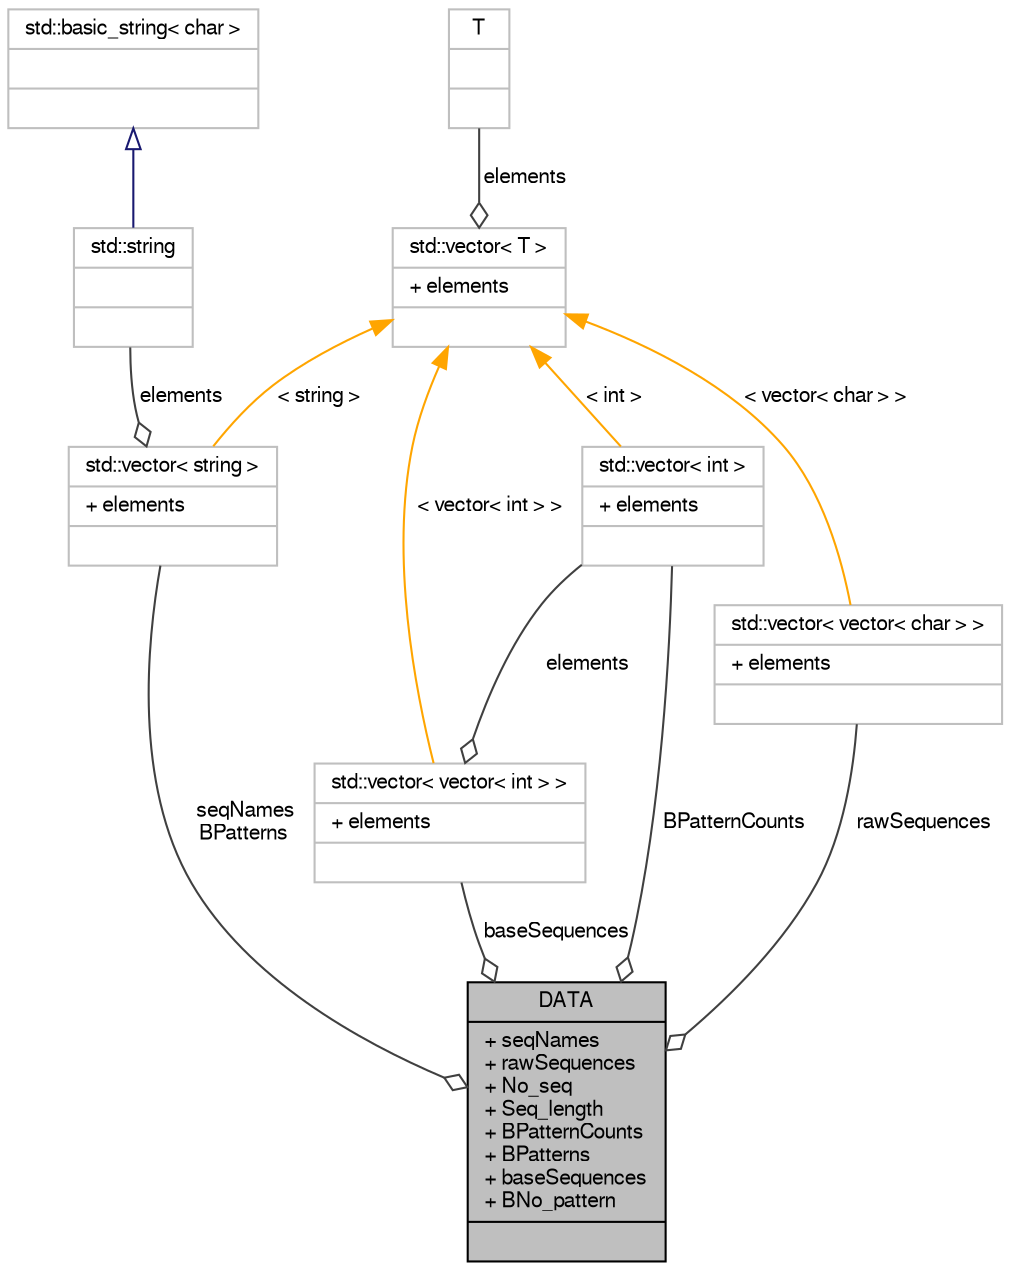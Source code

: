 digraph G
{
  edge [fontname="FreeSans",fontsize="10",labelfontname="FreeSans",labelfontsize="10"];
  node [fontname="FreeSans",fontsize="10",shape=record];
  Node1 [label="{DATA\n|+ seqNames\l+ rawSequences\l+ No_seq\l+ Seq_length\l+ BPatternCounts\l+ BPatterns\l+ baseSequences\l+ BNo_pattern\l|}",height=0.2,width=0.4,color="black", fillcolor="grey75", style="filled" fontcolor="black"];
  Node2 -> Node1 [color="grey25",fontsize="10",style="solid",label=" baseSequences" ,arrowhead="odiamond",fontname="FreeSans"];
  Node2 [label="{std::vector\< vector\< int \> \>\n|+ elements\l|}",height=0.2,width=0.4,color="grey75", fillcolor="white", style="filled"];
  Node3 -> Node2 [color="grey25",fontsize="10",style="solid",label=" elements" ,arrowhead="odiamond",fontname="FreeSans"];
  Node3 [label="{std::vector\< int \>\n|+ elements\l|}",height=0.2,width=0.4,color="grey75", fillcolor="white", style="filled"];
  Node4 -> Node3 [dir="back",color="orange",fontsize="10",style="solid",label=" \< int \>" ,fontname="FreeSans"];
  Node4 [label="{std::vector\< T \>\n|+ elements\l|}",height=0.2,width=0.4,color="grey75", fillcolor="white", style="filled",tooltip="STL class."];
  Node5 -> Node4 [color="grey25",fontsize="10",style="solid",label=" elements" ,arrowhead="odiamond",fontname="FreeSans"];
  Node5 [label="{T\n||}",height=0.2,width=0.4,color="grey75", fillcolor="white", style="filled"];
  Node4 -> Node2 [dir="back",color="orange",fontsize="10",style="solid",label=" \< vector\< int \> \>" ,fontname="FreeSans"];
  Node6 -> Node1 [color="grey25",fontsize="10",style="solid",label=" rawSequences" ,arrowhead="odiamond",fontname="FreeSans"];
  Node6 [label="{std::vector\< vector\< char \> \>\n|+ elements\l|}",height=0.2,width=0.4,color="grey75", fillcolor="white", style="filled"];
  Node4 -> Node6 [dir="back",color="orange",fontsize="10",style="solid",label=" \< vector\< char \> \>" ,fontname="FreeSans"];
  Node7 -> Node1 [color="grey25",fontsize="10",style="solid",label=" seqNames\nBPatterns" ,arrowhead="odiamond",fontname="FreeSans"];
  Node7 [label="{std::vector\< string \>\n|+ elements\l|}",height=0.2,width=0.4,color="grey75", fillcolor="white", style="filled"];
  Node8 -> Node7 [color="grey25",fontsize="10",style="solid",label=" elements" ,arrowhead="odiamond",fontname="FreeSans"];
  Node8 [label="{std::string\n||}",height=0.2,width=0.4,color="grey75", fillcolor="white", style="filled",tooltip="STL class."];
  Node9 -> Node8 [dir="back",color="midnightblue",fontsize="10",style="solid",arrowtail="onormal",fontname="FreeSans"];
  Node9 [label="{std::basic_string\< char \>\n||}",height=0.2,width=0.4,color="grey75", fillcolor="white", style="filled",tooltip="STL class."];
  Node4 -> Node7 [dir="back",color="orange",fontsize="10",style="solid",label=" \< string \>" ,fontname="FreeSans"];
  Node3 -> Node1 [color="grey25",fontsize="10",style="solid",label=" BPatternCounts" ,arrowhead="odiamond",fontname="FreeSans"];
}
